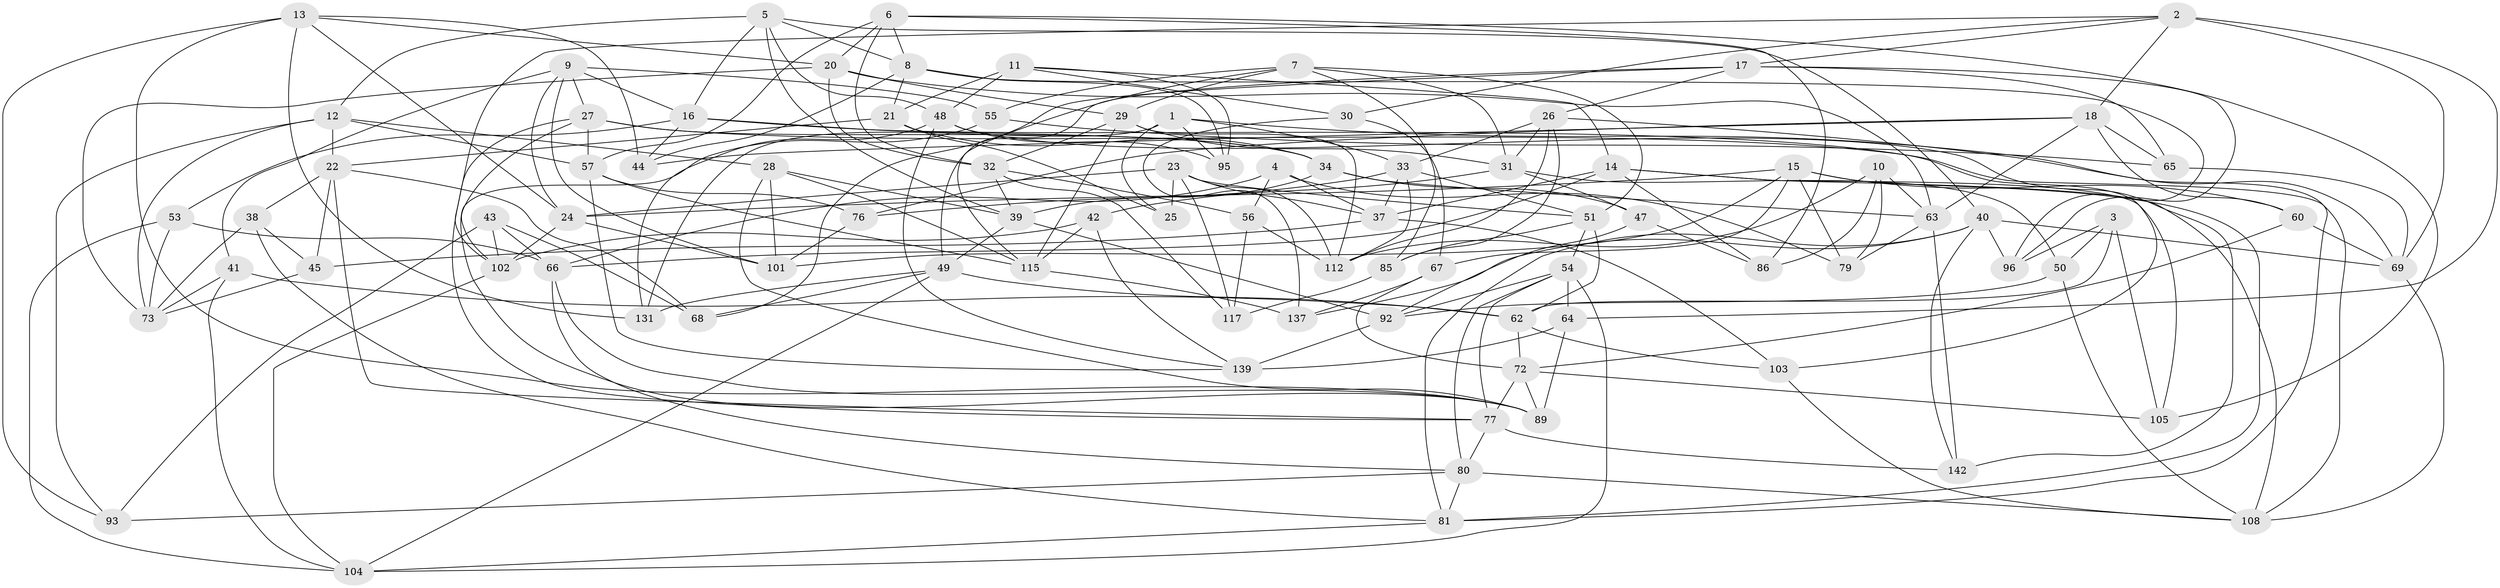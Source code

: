 // original degree distribution, {4: 1.0}
// Generated by graph-tools (version 1.1) at 2025/42/03/06/25 10:42:23]
// undirected, 88 vertices, 226 edges
graph export_dot {
graph [start="1"]
  node [color=gray90,style=filled];
  1 [super="+91"];
  2 [super="+88"];
  3;
  4;
  5 [super="+107"];
  6 [super="+46"];
  7 [super="+127"];
  8 [super="+87"];
  9 [super="+141"];
  10;
  11 [super="+19"];
  12 [super="+134"];
  13 [super="+78"];
  14 [super="+120"];
  15 [super="+61"];
  16 [super="+99"];
  17 [super="+118"];
  18 [super="+58"];
  20 [super="+124"];
  21 [super="+84"];
  22 [super="+71"];
  23 [super="+100"];
  24 [super="+52"];
  25;
  26 [super="+109"];
  27 [super="+97"];
  28 [super="+90"];
  29 [super="+125"];
  30;
  31 [super="+119"];
  32 [super="+94"];
  33 [super="+35"];
  34 [super="+36"];
  37 [super="+98"];
  38;
  39 [super="+130"];
  40 [super="+126"];
  41;
  42;
  43;
  44;
  45;
  47;
  48 [super="+59"];
  49 [super="+121"];
  50;
  51 [super="+75"];
  53;
  54 [super="+129"];
  55;
  56;
  57 [super="+135"];
  60;
  62 [super="+74"];
  63 [super="+111"];
  64;
  65;
  66 [super="+70"];
  67;
  68;
  69 [super="+116"];
  72 [super="+82"];
  73 [super="+122"];
  76;
  77 [super="+123"];
  79;
  80 [super="+113"];
  81 [super="+83"];
  85;
  86;
  89 [super="+106"];
  92 [super="+110"];
  93;
  95;
  96;
  101 [super="+114"];
  102 [super="+132"];
  103;
  104 [super="+136"];
  105;
  108 [super="+133"];
  112 [super="+128"];
  115 [super="+138"];
  117;
  131;
  137;
  139 [super="+140"];
  142;
  1 -- 25 [weight=2];
  1 -- 95;
  1 -- 69;
  1 -- 131;
  1 -- 33;
  2 -- 18;
  2 -- 69;
  2 -- 64;
  2 -- 17;
  2 -- 102;
  2 -- 30;
  3 -- 96;
  3 -- 105;
  3 -- 50;
  3 -- 62;
  4 -- 56;
  4 -- 79;
  4 -- 37;
  4 -- 66;
  5 -- 16;
  5 -- 39;
  5 -- 40;
  5 -- 8;
  5 -- 48;
  5 -- 12;
  6 -- 105;
  6 -- 86;
  6 -- 8;
  6 -- 32;
  6 -- 57;
  6 -- 20;
  7 -- 31;
  7 -- 85;
  7 -- 55;
  7 -- 29;
  7 -- 115;
  7 -- 51;
  8 -- 21;
  8 -- 44;
  8 -- 96;
  8 -- 95;
  9 -- 41;
  9 -- 24;
  9 -- 16;
  9 -- 27;
  9 -- 55;
  9 -- 101;
  10 -- 86;
  10 -- 112;
  10 -- 79;
  10 -- 63;
  11 -- 95;
  11 -- 48;
  11 -- 14;
  11 -- 21 [weight=2];
  11 -- 30;
  12 -- 93;
  12 -- 22;
  12 -- 57;
  12 -- 73;
  12 -- 28;
  13 -- 89;
  13 -- 93;
  13 -- 131;
  13 -- 44;
  13 -- 20;
  13 -- 24;
  14 -- 86;
  14 -- 37;
  14 -- 105;
  14 -- 108;
  14 -- 66;
  15 -- 101;
  15 -- 67;
  15 -- 60;
  15 -- 79;
  15 -- 81;
  15 -- 24;
  16 -- 103;
  16 -- 53;
  16 -- 34;
  16 -- 44;
  17 -- 96;
  17 -- 49;
  17 -- 65;
  17 -- 26;
  17 -- 68;
  18 -- 65;
  18 -- 76;
  18 -- 44;
  18 -- 60;
  18 -- 63;
  20 -- 29;
  20 -- 73;
  20 -- 63;
  20 -- 32;
  21 -- 22;
  21 -- 34;
  21 -- 25;
  22 -- 45;
  22 -- 68;
  22 -- 38;
  22 -- 77;
  23 -- 51;
  23 -- 117;
  23 -- 112;
  23 -- 24;
  23 -- 25;
  23 -- 37;
  24 -- 101;
  24 -- 102;
  26 -- 112;
  26 -- 85;
  26 -- 33;
  26 -- 81;
  26 -- 31;
  27 -- 34;
  27 -- 57;
  27 -- 77;
  27 -- 102;
  27 -- 108;
  28 -- 101 [weight=2];
  28 -- 115;
  28 -- 39;
  28 -- 89;
  29 -- 115;
  29 -- 31;
  29 -- 32;
  29 -- 112;
  30 -- 67;
  30 -- 137;
  31 -- 47;
  31 -- 42;
  31 -- 50;
  32 -- 56;
  32 -- 117;
  32 -- 39;
  33 -- 76;
  33 -- 37;
  33 -- 51;
  33 -- 112;
  34 -- 47;
  34 -- 63;
  34 -- 39;
  37 -- 103;
  37 -- 45;
  38 -- 81;
  38 -- 45;
  38 -- 73;
  39 -- 49;
  39 -- 92;
  40 -- 137;
  40 -- 96;
  40 -- 142;
  40 -- 69;
  40 -- 81;
  41 -- 73;
  41 -- 104;
  41 -- 62;
  42 -- 102;
  42 -- 115;
  42 -- 139;
  43 -- 66;
  43 -- 102;
  43 -- 68;
  43 -- 93;
  45 -- 73;
  47 -- 86;
  47 -- 92;
  48 -- 95;
  48 -- 139;
  48 -- 131;
  48 -- 142;
  49 -- 68;
  49 -- 131;
  49 -- 104;
  49 -- 62;
  50 -- 92;
  50 -- 108;
  51 -- 85;
  51 -- 62;
  51 -- 54;
  53 -- 66;
  53 -- 73;
  53 -- 104;
  54 -- 77;
  54 -- 80;
  54 -- 104;
  54 -- 64;
  54 -- 92;
  55 -- 65;
  55 -- 89;
  56 -- 117;
  56 -- 112;
  57 -- 76;
  57 -- 115;
  57 -- 139;
  60 -- 69;
  60 -- 72;
  62 -- 103;
  62 -- 72;
  63 -- 142;
  63 -- 79;
  64 -- 139;
  64 -- 89;
  65 -- 69;
  66 -- 89;
  66 -- 80;
  67 -- 72;
  67 -- 137;
  69 -- 108;
  72 -- 77;
  72 -- 105;
  72 -- 89;
  76 -- 101;
  77 -- 80;
  77 -- 142;
  80 -- 81;
  80 -- 108;
  80 -- 93;
  81 -- 104;
  85 -- 117;
  92 -- 139 [weight=2];
  102 -- 104;
  103 -- 108;
  115 -- 137;
}
